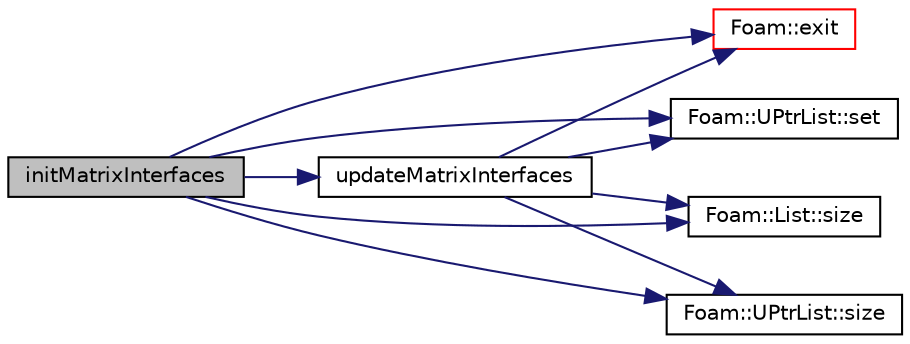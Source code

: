 digraph "initMatrixInterfaces"
{
  bgcolor="transparent";
  edge [fontname="Helvetica",fontsize="10",labelfontname="Helvetica",labelfontsize="10"];
  node [fontname="Helvetica",fontsize="10",shape=record];
  rankdir="LR";
  Node1 [label="initMatrixInterfaces",height=0.2,width=0.4,color="black", fillcolor="grey75", style="filled", fontcolor="black"];
  Node1 -> Node2 [color="midnightblue",fontsize="10",style="solid",fontname="Helvetica"];
  Node2 [label="Foam::exit",height=0.2,width=0.4,color="red",URL="$a10974.html#a06ca7250d8e89caf05243ec094843642"];
  Node1 -> Node3 [color="midnightblue",fontsize="10",style="solid",fontname="Helvetica"];
  Node3 [label="Foam::UPtrList::set",height=0.2,width=0.4,color="black",URL="$a02864.html#affa9210cfaa91a145f3a9618d4ef3baf",tooltip="Is element set. "];
  Node1 -> Node4 [color="midnightblue",fontsize="10",style="solid",fontname="Helvetica"];
  Node4 [label="Foam::List::size",height=0.2,width=0.4,color="black",URL="$a01391.html#a8a5f6fa29bd4b500caf186f60245b384",tooltip="Override size to be inconsistent with allocated storage. "];
  Node1 -> Node5 [color="midnightblue",fontsize="10",style="solid",fontname="Helvetica"];
  Node5 [label="Foam::UPtrList::size",height=0.2,width=0.4,color="black",URL="$a02864.html#a723361dc2020160f5492e8fe2d09fa44",tooltip="Return the number of elements in the UPtrList. "];
  Node1 -> Node6 [color="midnightblue",fontsize="10",style="solid",fontname="Helvetica"];
  Node6 [label="updateMatrixInterfaces",height=0.2,width=0.4,color="black",URL="$a01306.html#aa423ed49a5c32e780504798e57e4c3d6",tooltip="Update interfaced interfaces for matrix operations. "];
  Node6 -> Node3 [color="midnightblue",fontsize="10",style="solid",fontname="Helvetica"];
  Node6 -> Node4 [color="midnightblue",fontsize="10",style="solid",fontname="Helvetica"];
  Node6 -> Node5 [color="midnightblue",fontsize="10",style="solid",fontname="Helvetica"];
  Node6 -> Node2 [color="midnightblue",fontsize="10",style="solid",fontname="Helvetica"];
}
